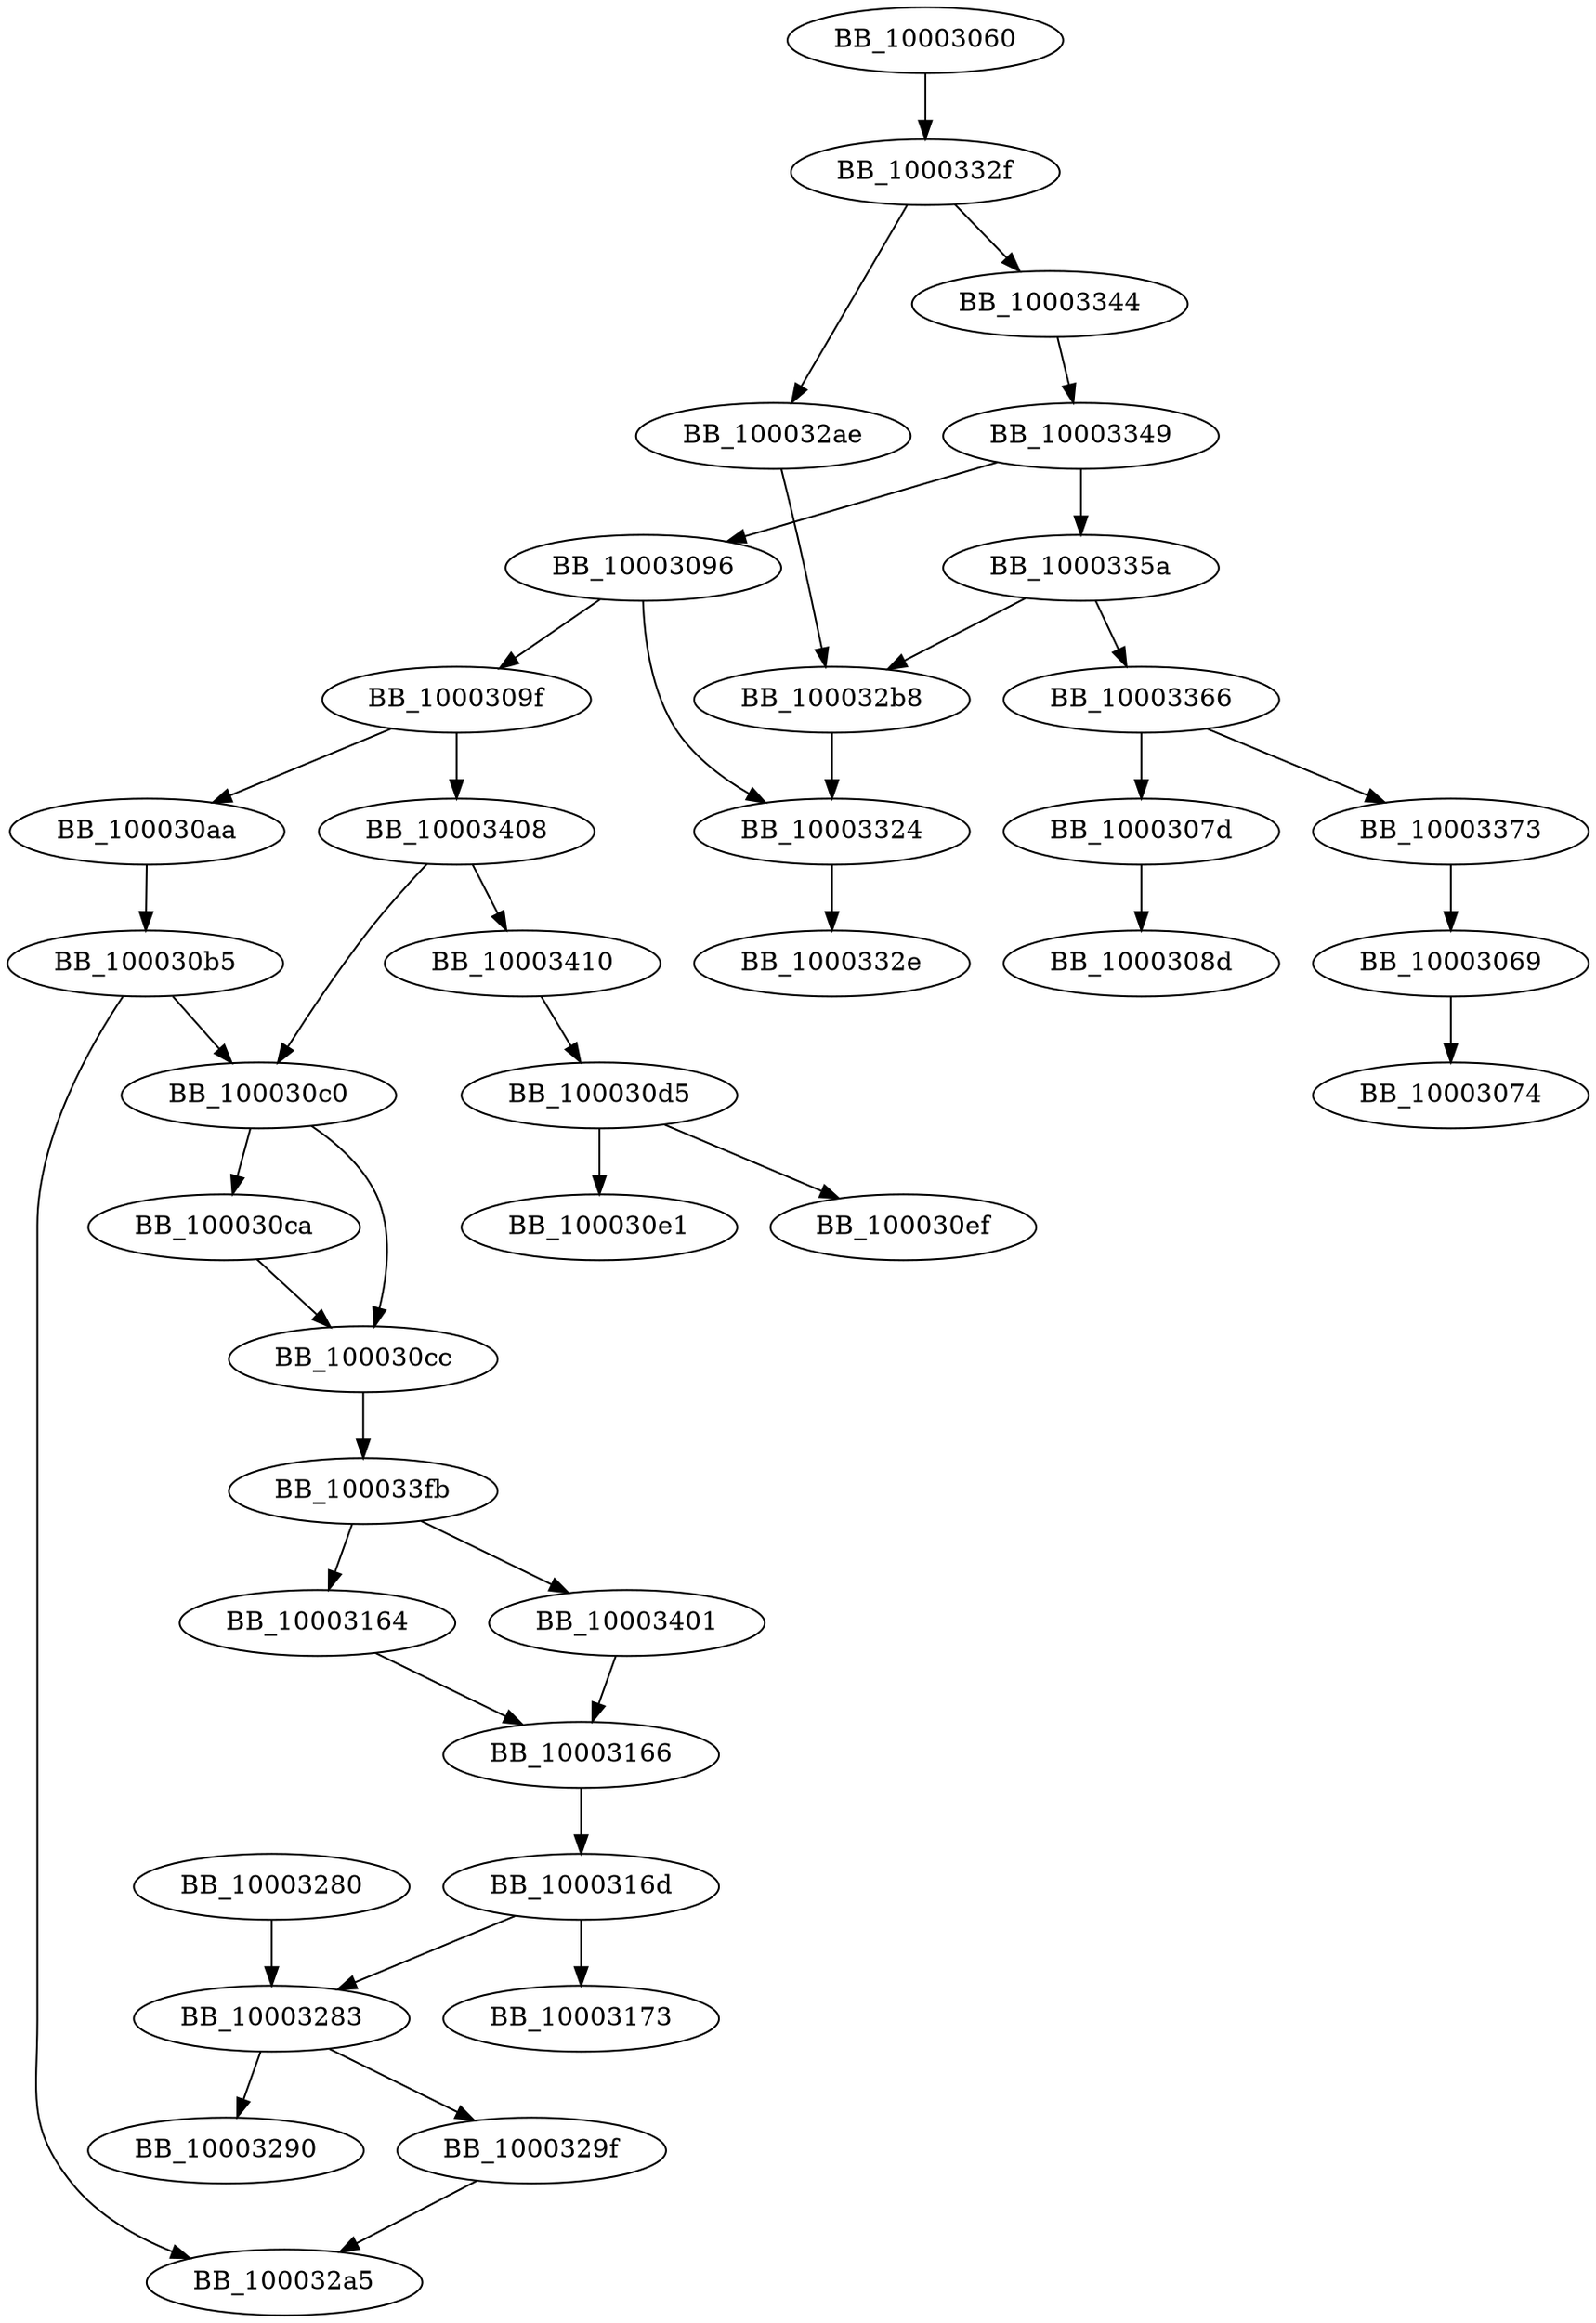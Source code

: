DiGraph sub_10003060{
BB_10003060->BB_1000332f
BB_10003069->BB_10003074
BB_1000307d->BB_1000308d
BB_10003096->BB_1000309f
BB_10003096->BB_10003324
BB_1000309f->BB_100030aa
BB_1000309f->BB_10003408
BB_100030aa->BB_100030b5
BB_100030b5->BB_100030c0
BB_100030b5->BB_100032a5
BB_100030c0->BB_100030ca
BB_100030c0->BB_100030cc
BB_100030ca->BB_100030cc
BB_100030cc->BB_100033fb
BB_100030d5->BB_100030e1
BB_100030d5->BB_100030ef
BB_10003164->BB_10003166
BB_10003166->BB_1000316d
BB_1000316d->BB_10003173
BB_1000316d->BB_10003283
BB_10003280->BB_10003283
BB_10003283->BB_10003290
BB_10003283->BB_1000329f
BB_1000329f->BB_100032a5
BB_100032ae->BB_100032b8
BB_100032b8->BB_10003324
BB_10003324->BB_1000332e
BB_1000332f->BB_100032ae
BB_1000332f->BB_10003344
BB_10003344->BB_10003349
BB_10003349->BB_10003096
BB_10003349->BB_1000335a
BB_1000335a->BB_100032b8
BB_1000335a->BB_10003366
BB_10003366->BB_1000307d
BB_10003366->BB_10003373
BB_10003373->BB_10003069
BB_100033fb->BB_10003164
BB_100033fb->BB_10003401
BB_10003401->BB_10003166
BB_10003408->BB_100030c0
BB_10003408->BB_10003410
BB_10003410->BB_100030d5
}
